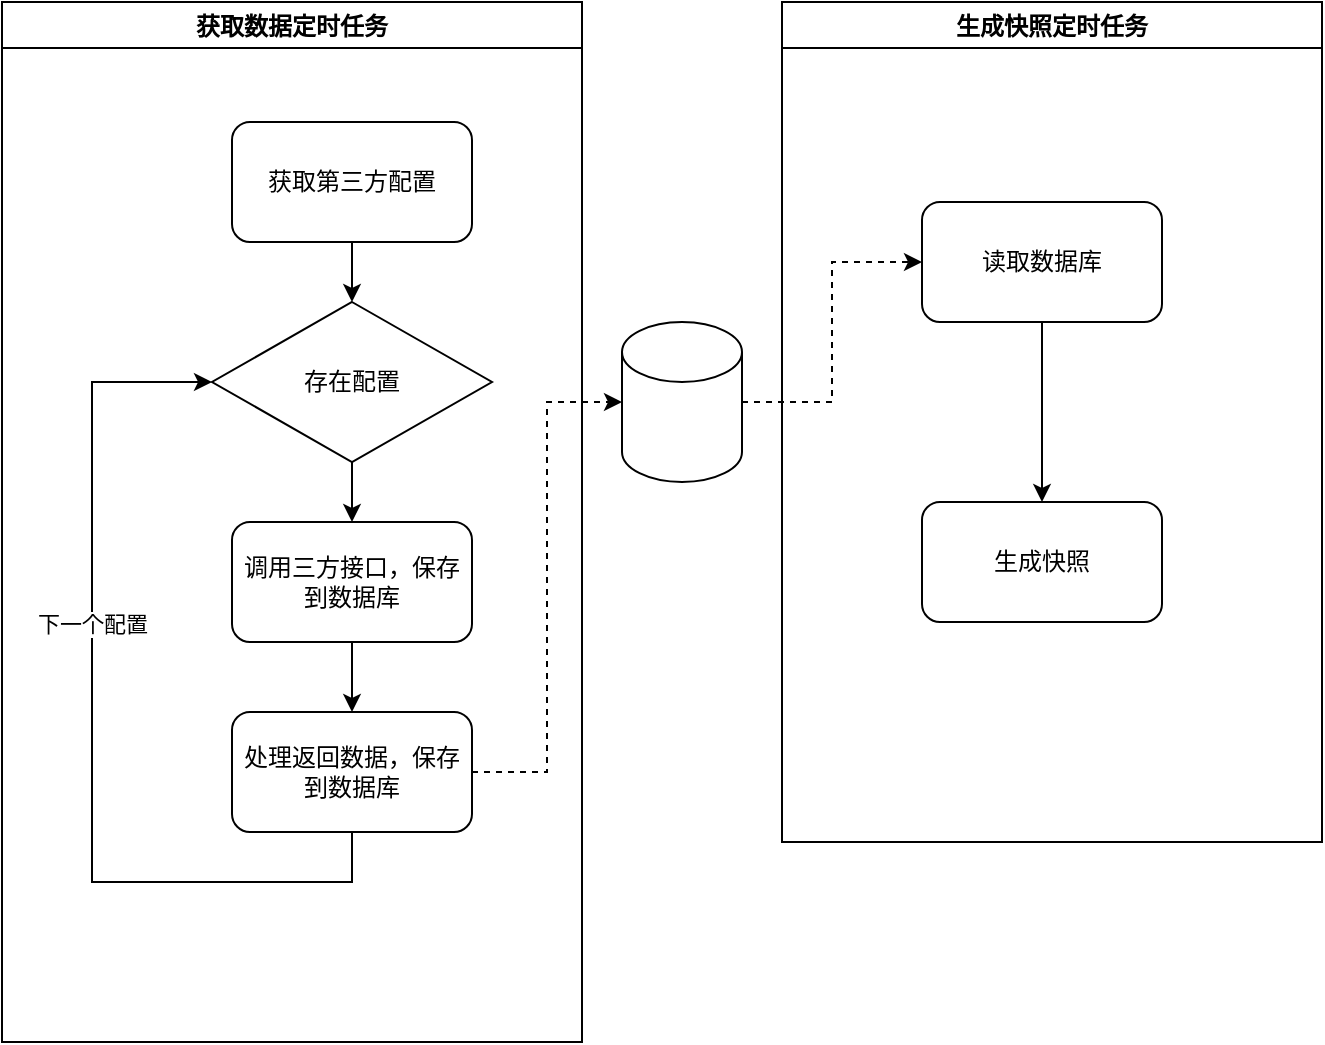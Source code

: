 <mxfile version="14.2.3" type="github">
  <diagram id="BhkdcwuxJZWdev6bQ4Gi" name="Page-1">
    <mxGraphModel dx="946" dy="614" grid="1" gridSize="10" guides="1" tooltips="1" connect="1" arrows="1" fold="1" page="1" pageScale="1" pageWidth="827" pageHeight="1169" math="0" shadow="0">
      <root>
        <mxCell id="0" />
        <mxCell id="1" parent="0" />
        <mxCell id="iyAPcdP246QH8wp2LWoo-9" style="edgeStyle=orthogonalEdgeStyle;rounded=0;orthogonalLoop=1;jettySize=auto;html=1;exitX=1;exitY=0.5;exitDx=0;exitDy=0;entryX=0;entryY=0.5;entryDx=0;entryDy=0;entryPerimeter=0;dashed=1;" edge="1" parent="1" source="iyAPcdP246QH8wp2LWoo-19" target="iyAPcdP246QH8wp2LWoo-4">
          <mxGeometry relative="1" as="geometry" />
        </mxCell>
        <mxCell id="iyAPcdP246QH8wp2LWoo-12" style="edgeStyle=orthogonalEdgeStyle;rounded=0;orthogonalLoop=1;jettySize=auto;html=1;exitX=1;exitY=0.5;exitDx=0;exitDy=0;exitPerimeter=0;entryX=0;entryY=0.5;entryDx=0;entryDy=0;dashed=1;" edge="1" parent="1" source="iyAPcdP246QH8wp2LWoo-4" target="iyAPcdP246QH8wp2LWoo-10">
          <mxGeometry relative="1" as="geometry" />
        </mxCell>
        <mxCell id="iyAPcdP246QH8wp2LWoo-4" value="" style="shape=cylinder3;whiteSpace=wrap;html=1;boundedLbl=1;backgroundOutline=1;size=15;" vertex="1" parent="1">
          <mxGeometry x="360" y="350" width="60" height="80" as="geometry" />
        </mxCell>
        <mxCell id="iyAPcdP246QH8wp2LWoo-15" value="获取数据定时任务" style="swimlane;" vertex="1" parent="1">
          <mxGeometry x="50" y="190" width="290" height="520" as="geometry" />
        </mxCell>
        <mxCell id="iyAPcdP246QH8wp2LWoo-1" value="获取第三方配置" style="rounded=1;whiteSpace=wrap;html=1;" vertex="1" parent="iyAPcdP246QH8wp2LWoo-15">
          <mxGeometry x="115" y="60" width="120" height="60" as="geometry" />
        </mxCell>
        <mxCell id="iyAPcdP246QH8wp2LWoo-2" value="存在配置" style="rhombus;whiteSpace=wrap;html=1;" vertex="1" parent="iyAPcdP246QH8wp2LWoo-15">
          <mxGeometry x="105" y="150" width="140" height="80" as="geometry" />
        </mxCell>
        <mxCell id="iyAPcdP246QH8wp2LWoo-6" style="edgeStyle=orthogonalEdgeStyle;rounded=0;orthogonalLoop=1;jettySize=auto;html=1;exitX=0.5;exitY=1;exitDx=0;exitDy=0;entryX=0.5;entryY=0;entryDx=0;entryDy=0;" edge="1" parent="iyAPcdP246QH8wp2LWoo-15" source="iyAPcdP246QH8wp2LWoo-1" target="iyAPcdP246QH8wp2LWoo-2">
          <mxGeometry relative="1" as="geometry" />
        </mxCell>
        <mxCell id="iyAPcdP246QH8wp2LWoo-8" value="下一个配置" style="edgeStyle=orthogonalEdgeStyle;rounded=0;orthogonalLoop=1;jettySize=auto;html=1;exitX=0.5;exitY=1;exitDx=0;exitDy=0;entryX=0;entryY=0.5;entryDx=0;entryDy=0;" edge="1" parent="iyAPcdP246QH8wp2LWoo-15" source="iyAPcdP246QH8wp2LWoo-19" target="iyAPcdP246QH8wp2LWoo-2">
          <mxGeometry x="0.222" relative="1" as="geometry">
            <Array as="points">
              <mxPoint x="175" y="440" />
              <mxPoint x="45" y="440" />
              <mxPoint x="45" y="190" />
            </Array>
            <mxPoint as="offset" />
          </mxGeometry>
        </mxCell>
        <mxCell id="iyAPcdP246QH8wp2LWoo-20" style="edgeStyle=orthogonalEdgeStyle;rounded=0;orthogonalLoop=1;jettySize=auto;html=1;exitX=0.5;exitY=1;exitDx=0;exitDy=0;entryX=0.5;entryY=0;entryDx=0;entryDy=0;" edge="1" parent="iyAPcdP246QH8wp2LWoo-15" source="iyAPcdP246QH8wp2LWoo-3" target="iyAPcdP246QH8wp2LWoo-19">
          <mxGeometry relative="1" as="geometry" />
        </mxCell>
        <mxCell id="iyAPcdP246QH8wp2LWoo-3" value="调用三方接口，保存到数据库" style="rounded=1;whiteSpace=wrap;html=1;" vertex="1" parent="iyAPcdP246QH8wp2LWoo-15">
          <mxGeometry x="115" y="260" width="120" height="60" as="geometry" />
        </mxCell>
        <mxCell id="iyAPcdP246QH8wp2LWoo-7" style="edgeStyle=orthogonalEdgeStyle;rounded=0;orthogonalLoop=1;jettySize=auto;html=1;exitX=0.5;exitY=1;exitDx=0;exitDy=0;entryX=0.5;entryY=0;entryDx=0;entryDy=0;" edge="1" parent="iyAPcdP246QH8wp2LWoo-15" source="iyAPcdP246QH8wp2LWoo-2" target="iyAPcdP246QH8wp2LWoo-3">
          <mxGeometry relative="1" as="geometry" />
        </mxCell>
        <mxCell id="iyAPcdP246QH8wp2LWoo-19" value="处理返回数据，保存到数据库" style="rounded=1;whiteSpace=wrap;html=1;" vertex="1" parent="iyAPcdP246QH8wp2LWoo-15">
          <mxGeometry x="115" y="355" width="120" height="60" as="geometry" />
        </mxCell>
        <mxCell id="iyAPcdP246QH8wp2LWoo-17" value="生成快照定时任务" style="swimlane;startSize=23;" vertex="1" parent="1">
          <mxGeometry x="440" y="190" width="270" height="420" as="geometry" />
        </mxCell>
        <mxCell id="iyAPcdP246QH8wp2LWoo-10" value="读取数据库" style="rounded=1;whiteSpace=wrap;html=1;" vertex="1" parent="iyAPcdP246QH8wp2LWoo-17">
          <mxGeometry x="70" y="100" width="120" height="60" as="geometry" />
        </mxCell>
        <mxCell id="iyAPcdP246QH8wp2LWoo-11" value="生成快照" style="rounded=1;whiteSpace=wrap;html=1;" vertex="1" parent="iyAPcdP246QH8wp2LWoo-17">
          <mxGeometry x="70" y="250" width="120" height="60" as="geometry" />
        </mxCell>
        <mxCell id="iyAPcdP246QH8wp2LWoo-16" style="edgeStyle=orthogonalEdgeStyle;rounded=0;orthogonalLoop=1;jettySize=auto;html=1;exitX=0.5;exitY=1;exitDx=0;exitDy=0;entryX=0.5;entryY=0;entryDx=0;entryDy=0;" edge="1" parent="iyAPcdP246QH8wp2LWoo-17" source="iyAPcdP246QH8wp2LWoo-10" target="iyAPcdP246QH8wp2LWoo-11">
          <mxGeometry relative="1" as="geometry" />
        </mxCell>
      </root>
    </mxGraphModel>
  </diagram>
</mxfile>
